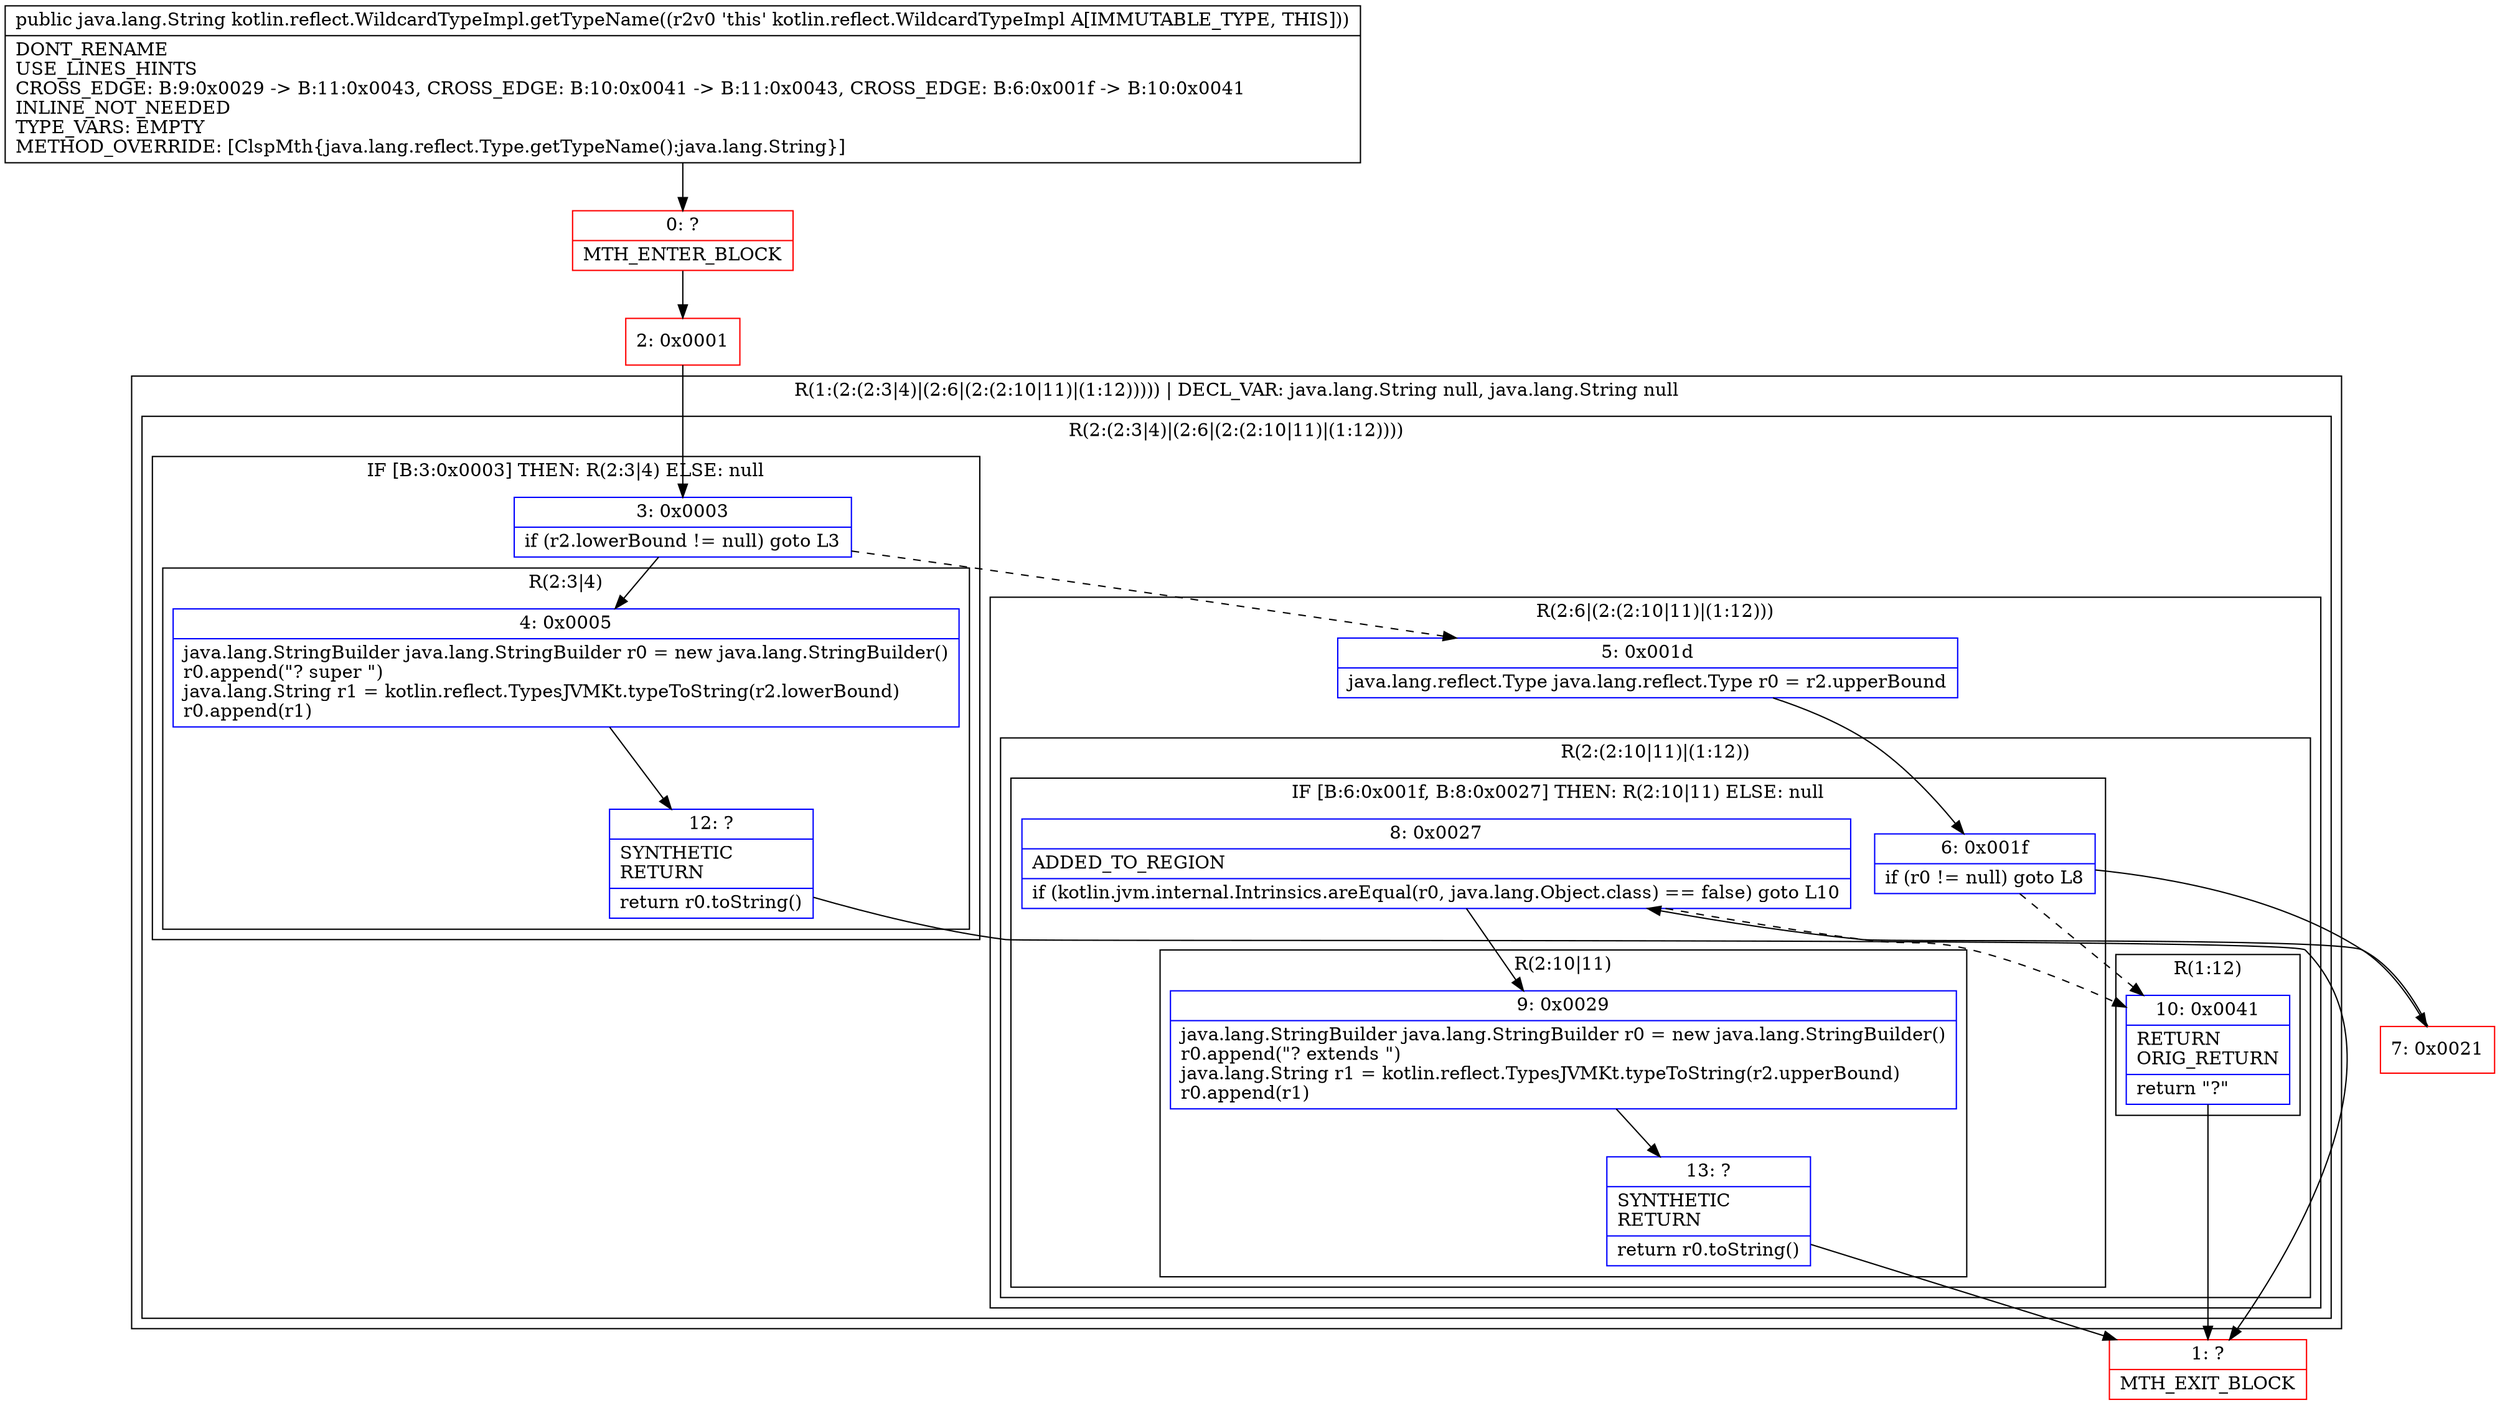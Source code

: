 digraph "CFG forkotlin.reflect.WildcardTypeImpl.getTypeName()Ljava\/lang\/String;" {
subgraph cluster_Region_790245904 {
label = "R(1:(2:(2:3|4)|(2:6|(2:(2:10|11)|(1:12))))) | DECL_VAR: java.lang.String null, java.lang.String null\l";
node [shape=record,color=blue];
subgraph cluster_Region_793944326 {
label = "R(2:(2:3|4)|(2:6|(2:(2:10|11)|(1:12))))";
node [shape=record,color=blue];
subgraph cluster_IfRegion_477998874 {
label = "IF [B:3:0x0003] THEN: R(2:3|4) ELSE: null";
node [shape=record,color=blue];
Node_3 [shape=record,label="{3\:\ 0x0003|if (r2.lowerBound != null) goto L3\l}"];
subgraph cluster_Region_1598590333 {
label = "R(2:3|4)";
node [shape=record,color=blue];
Node_4 [shape=record,label="{4\:\ 0x0005|java.lang.StringBuilder java.lang.StringBuilder r0 = new java.lang.StringBuilder()\lr0.append(\"? super \")\ljava.lang.String r1 = kotlin.reflect.TypesJVMKt.typeToString(r2.lowerBound)\lr0.append(r1)\l}"];
Node_12 [shape=record,label="{12\:\ ?|SYNTHETIC\lRETURN\l|return r0.toString()\l}"];
}
}
subgraph cluster_Region_1001319240 {
label = "R(2:6|(2:(2:10|11)|(1:12)))";
node [shape=record,color=blue];
Node_5 [shape=record,label="{5\:\ 0x001d|java.lang.reflect.Type java.lang.reflect.Type r0 = r2.upperBound\l}"];
subgraph cluster_Region_2079735456 {
label = "R(2:(2:10|11)|(1:12))";
node [shape=record,color=blue];
subgraph cluster_IfRegion_2125210831 {
label = "IF [B:6:0x001f, B:8:0x0027] THEN: R(2:10|11) ELSE: null";
node [shape=record,color=blue];
Node_6 [shape=record,label="{6\:\ 0x001f|if (r0 != null) goto L8\l}"];
Node_8 [shape=record,label="{8\:\ 0x0027|ADDED_TO_REGION\l|if (kotlin.jvm.internal.Intrinsics.areEqual(r0, java.lang.Object.class) == false) goto L10\l}"];
subgraph cluster_Region_492312329 {
label = "R(2:10|11)";
node [shape=record,color=blue];
Node_9 [shape=record,label="{9\:\ 0x0029|java.lang.StringBuilder java.lang.StringBuilder r0 = new java.lang.StringBuilder()\lr0.append(\"? extends \")\ljava.lang.String r1 = kotlin.reflect.TypesJVMKt.typeToString(r2.upperBound)\lr0.append(r1)\l}"];
Node_13 [shape=record,label="{13\:\ ?|SYNTHETIC\lRETURN\l|return r0.toString()\l}"];
}
}
subgraph cluster_Region_84019580 {
label = "R(1:12)";
node [shape=record,color=blue];
Node_10 [shape=record,label="{10\:\ 0x0041|RETURN\lORIG_RETURN\l|return \"?\"\l}"];
}
}
}
}
}
Node_0 [shape=record,color=red,label="{0\:\ ?|MTH_ENTER_BLOCK\l}"];
Node_2 [shape=record,color=red,label="{2\:\ 0x0001}"];
Node_1 [shape=record,color=red,label="{1\:\ ?|MTH_EXIT_BLOCK\l}"];
Node_7 [shape=record,color=red,label="{7\:\ 0x0021}"];
MethodNode[shape=record,label="{public java.lang.String kotlin.reflect.WildcardTypeImpl.getTypeName((r2v0 'this' kotlin.reflect.WildcardTypeImpl A[IMMUTABLE_TYPE, THIS]))  | DONT_RENAME\lUSE_LINES_HINTS\lCROSS_EDGE: B:9:0x0029 \-\> B:11:0x0043, CROSS_EDGE: B:10:0x0041 \-\> B:11:0x0043, CROSS_EDGE: B:6:0x001f \-\> B:10:0x0041\lINLINE_NOT_NEEDED\lTYPE_VARS: EMPTY\lMETHOD_OVERRIDE: [ClspMth\{java.lang.reflect.Type.getTypeName():java.lang.String\}]\l}"];
MethodNode -> Node_0;Node_3 -> Node_4;
Node_3 -> Node_5[style=dashed];
Node_4 -> Node_12;
Node_12 -> Node_1;
Node_5 -> Node_6;
Node_6 -> Node_7;
Node_6 -> Node_10[style=dashed];
Node_8 -> Node_9;
Node_8 -> Node_10[style=dashed];
Node_9 -> Node_13;
Node_13 -> Node_1;
Node_10 -> Node_1;
Node_0 -> Node_2;
Node_2 -> Node_3;
Node_7 -> Node_8;
}

